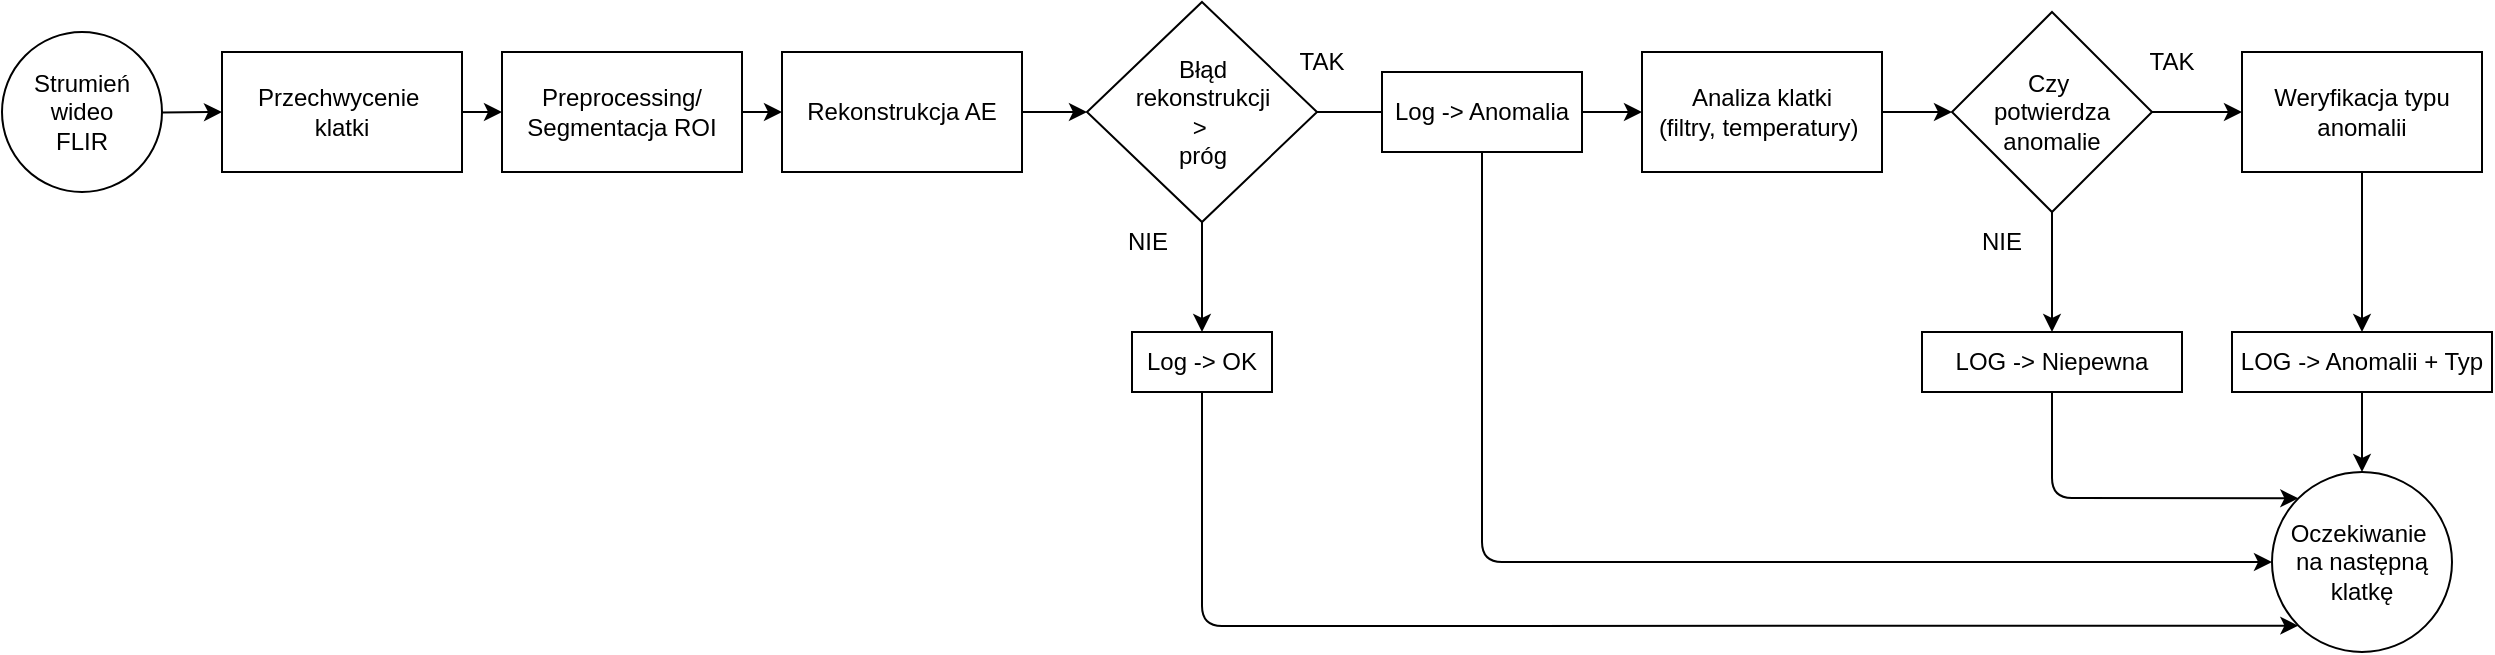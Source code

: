 <mxfile>
    <diagram id="fPeRhPogUSwZ6Hgxko4U" name="Page-1">
        <mxGraphModel dx="19" dy="653" grid="1" gridSize="10" guides="1" tooltips="1" connect="1" arrows="1" fold="1" page="1" pageScale="1" pageWidth="850" pageHeight="1100" math="0" shadow="0">
            <root>
                <mxCell id="0"/>
                <mxCell id="1" parent="0"/>
                <mxCell id="2" style="edgeStyle=none;html=1;entryX=0;entryY=0.5;entryDx=0;entryDy=0;" parent="1" source="3" target="5" edge="1">
                    <mxGeometry relative="1" as="geometry"/>
                </mxCell>
                <mxCell id="3" value="Przechwycenie&amp;nbsp;&lt;div&gt;klatki&lt;/div&gt;" style="rounded=0;whiteSpace=wrap;html=1;" parent="1" vertex="1">
                    <mxGeometry x="1170" y="380" width="120" height="60" as="geometry"/>
                </mxCell>
                <mxCell id="4" style="edgeStyle=none;html=1;entryX=0;entryY=0.5;entryDx=0;entryDy=0;" parent="1" source="5" target="9" edge="1">
                    <mxGeometry relative="1" as="geometry"/>
                </mxCell>
                <mxCell id="5" value="Preprocessing/&lt;div&gt;Segmentacja ROI&lt;/div&gt;" style="rounded=0;whiteSpace=wrap;html=1;" parent="1" vertex="1">
                    <mxGeometry x="1310" y="380" width="120" height="60" as="geometry"/>
                </mxCell>
                <mxCell id="6" style="edgeStyle=none;html=1;entryX=0;entryY=0.5;entryDx=0;entryDy=0;" parent="1" source="7" target="3" edge="1">
                    <mxGeometry relative="1" as="geometry"/>
                </mxCell>
                <mxCell id="7" value="Strumień&lt;br&gt;wideo&lt;br&gt;FLIR" style="ellipse;whiteSpace=wrap;html=1;aspect=fixed;" parent="1" vertex="1">
                    <mxGeometry x="1060" y="370" width="80" height="80" as="geometry"/>
                </mxCell>
                <mxCell id="9" value="Rekonstrukcja AE" style="rounded=0;whiteSpace=wrap;html=1;" parent="1" vertex="1">
                    <mxGeometry x="1450" y="380" width="120" height="60" as="geometry"/>
                </mxCell>
                <mxCell id="37" style="edgeStyle=none;html=1;entryX=0;entryY=0.5;entryDx=0;entryDy=0;" parent="1" source="12" target="15" edge="1">
                    <mxGeometry relative="1" as="geometry"/>
                </mxCell>
                <mxCell id="61" style="edgeStyle=none;html=1;entryX=0.5;entryY=0;entryDx=0;entryDy=0;" parent="1" source="12" target="20" edge="1">
                    <mxGeometry relative="1" as="geometry"/>
                </mxCell>
                <mxCell id="12" value="Błąd&lt;div&gt;&amp;nbsp;rekonstrukcji&amp;nbsp;&lt;div&gt;&amp;gt;&amp;nbsp;&lt;/div&gt;&lt;div&gt;próg&lt;/div&gt;&lt;/div&gt;" style="rhombus;whiteSpace=wrap;html=1;rounded=0;" parent="1" vertex="1">
                    <mxGeometry x="1602.5" y="355" width="115" height="110" as="geometry"/>
                </mxCell>
                <mxCell id="13" style="edgeStyle=none;html=1;entryX=0;entryY=0.5;entryDx=0;entryDy=0;" parent="1" source="15" target="18" edge="1">
                    <mxGeometry relative="1" as="geometry"/>
                </mxCell>
                <mxCell id="15" value="Analiza klatki&lt;br&gt;(filtry, temperatury)&amp;nbsp;" style="whiteSpace=wrap;html=1;rounded=0;" parent="1" vertex="1">
                    <mxGeometry x="1880" y="380" width="120" height="60" as="geometry"/>
                </mxCell>
                <mxCell id="36" value="" style="edgeStyle=none;html=1;" parent="1" source="18" target="35" edge="1">
                    <mxGeometry relative="1" as="geometry"/>
                </mxCell>
                <mxCell id="62" style="edgeStyle=none;html=1;entryX=0.5;entryY=0;entryDx=0;entryDy=0;" parent="1" source="18" target="26" edge="1">
                    <mxGeometry relative="1" as="geometry"/>
                </mxCell>
                <mxCell id="18" value="Czy&amp;nbsp;&lt;div&gt;potwierdza anomalie&lt;/div&gt;" style="rhombus;whiteSpace=wrap;html=1;rounded=0;" parent="1" vertex="1">
                    <mxGeometry x="2035" y="360" width="100" height="100" as="geometry"/>
                </mxCell>
                <mxCell id="64" style="edgeStyle=none;html=1;entryX=0;entryY=1;entryDx=0;entryDy=0;" parent="1" source="20" target="54" edge="1">
                    <mxGeometry relative="1" as="geometry">
                        <Array as="points">
                            <mxPoint x="1660" y="667"/>
                        </Array>
                    </mxGeometry>
                </mxCell>
                <mxCell id="20" value="Log -&amp;gt; OK" style="rounded=0;whiteSpace=wrap;html=1;" parent="1" vertex="1">
                    <mxGeometry x="1625" y="520" width="70" height="30" as="geometry"/>
                </mxCell>
                <mxCell id="66" style="edgeStyle=none;html=1;entryX=0;entryY=0;entryDx=0;entryDy=0;" parent="1" source="26" target="54" edge="1">
                    <mxGeometry relative="1" as="geometry">
                        <Array as="points">
                            <mxPoint x="2085" y="603"/>
                        </Array>
                    </mxGeometry>
                </mxCell>
                <mxCell id="26" value="LOG -&amp;gt;&amp;nbsp;&lt;span style=&quot;background-color: transparent;&quot;&gt;Niepewna&lt;/span&gt;" style="whiteSpace=wrap;html=1;rounded=0;" parent="1" vertex="1">
                    <mxGeometry x="2020" y="520" width="130" height="30" as="geometry"/>
                </mxCell>
                <mxCell id="27" value="TAK" style="text;html=1;align=center;verticalAlign=middle;whiteSpace=wrap;rounded=0;" parent="1" vertex="1">
                    <mxGeometry x="1690" y="370" width="60" height="30" as="geometry"/>
                </mxCell>
                <mxCell id="28" value="NIE" style="text;html=1;align=center;verticalAlign=middle;whiteSpace=wrap;rounded=0;" parent="1" vertex="1">
                    <mxGeometry x="1602.5" y="460" width="60" height="30" as="geometry"/>
                </mxCell>
                <mxCell id="29" value="" style="edgeStyle=none;html=1;entryX=0;entryY=0.5;entryDx=0;entryDy=0;" parent="1" source="9" target="12" edge="1">
                    <mxGeometry relative="1" as="geometry">
                        <mxPoint x="1650" y="410" as="sourcePoint"/>
                        <mxPoint x="1590" y="410" as="targetPoint"/>
                    </mxGeometry>
                </mxCell>
                <mxCell id="31" value="TAK" style="text;html=1;align=center;verticalAlign=middle;whiteSpace=wrap;rounded=0;" parent="1" vertex="1">
                    <mxGeometry x="2115" y="370" width="60" height="30" as="geometry"/>
                </mxCell>
                <mxCell id="32" value="NIE" style="text;html=1;align=center;verticalAlign=middle;whiteSpace=wrap;rounded=0;" parent="1" vertex="1">
                    <mxGeometry x="2030" y="460" width="60" height="30" as="geometry"/>
                </mxCell>
                <mxCell id="63" style="edgeStyle=none;html=1;entryX=0.5;entryY=0;entryDx=0;entryDy=0;" parent="1" source="35" target="59" edge="1">
                    <mxGeometry relative="1" as="geometry"/>
                </mxCell>
                <mxCell id="35" value="Weryfikacja typu anomalii" style="whiteSpace=wrap;html=1;rounded=0;" parent="1" vertex="1">
                    <mxGeometry x="2180" y="380" width="120" height="60" as="geometry"/>
                </mxCell>
                <mxCell id="54" value="Oczekiwanie&amp;nbsp;&lt;div&gt;na następną&lt;/div&gt;&lt;div&gt;klatkę&lt;/div&gt;" style="ellipse;whiteSpace=wrap;html=1;aspect=fixed;" parent="1" vertex="1">
                    <mxGeometry x="2195" y="590" width="90" height="90" as="geometry"/>
                </mxCell>
                <mxCell id="67" style="edgeStyle=none;html=1;entryX=0.5;entryY=0;entryDx=0;entryDy=0;" parent="1" source="59" target="54" edge="1">
                    <mxGeometry relative="1" as="geometry"/>
                </mxCell>
                <mxCell id="59" value="LOG -&amp;gt; Anomalii + Typ" style="whiteSpace=wrap;html=1;rounded=0;" parent="1" vertex="1">
                    <mxGeometry x="2175" y="520" width="130" height="30" as="geometry"/>
                </mxCell>
                <mxCell id="71" style="edgeStyle=none;html=1;entryX=0;entryY=0.5;entryDx=0;entryDy=0;" parent="1" source="70" target="54" edge="1">
                    <mxGeometry relative="1" as="geometry">
                        <Array as="points">
                            <mxPoint x="1800" y="635"/>
                        </Array>
                    </mxGeometry>
                </mxCell>
                <mxCell id="70" value="Log -&amp;gt; Anomalia" style="rounded=0;whiteSpace=wrap;html=1;" parent="1" vertex="1">
                    <mxGeometry x="1750" y="390" width="100" height="40" as="geometry"/>
                </mxCell>
            </root>
        </mxGraphModel>
    </diagram>
</mxfile>